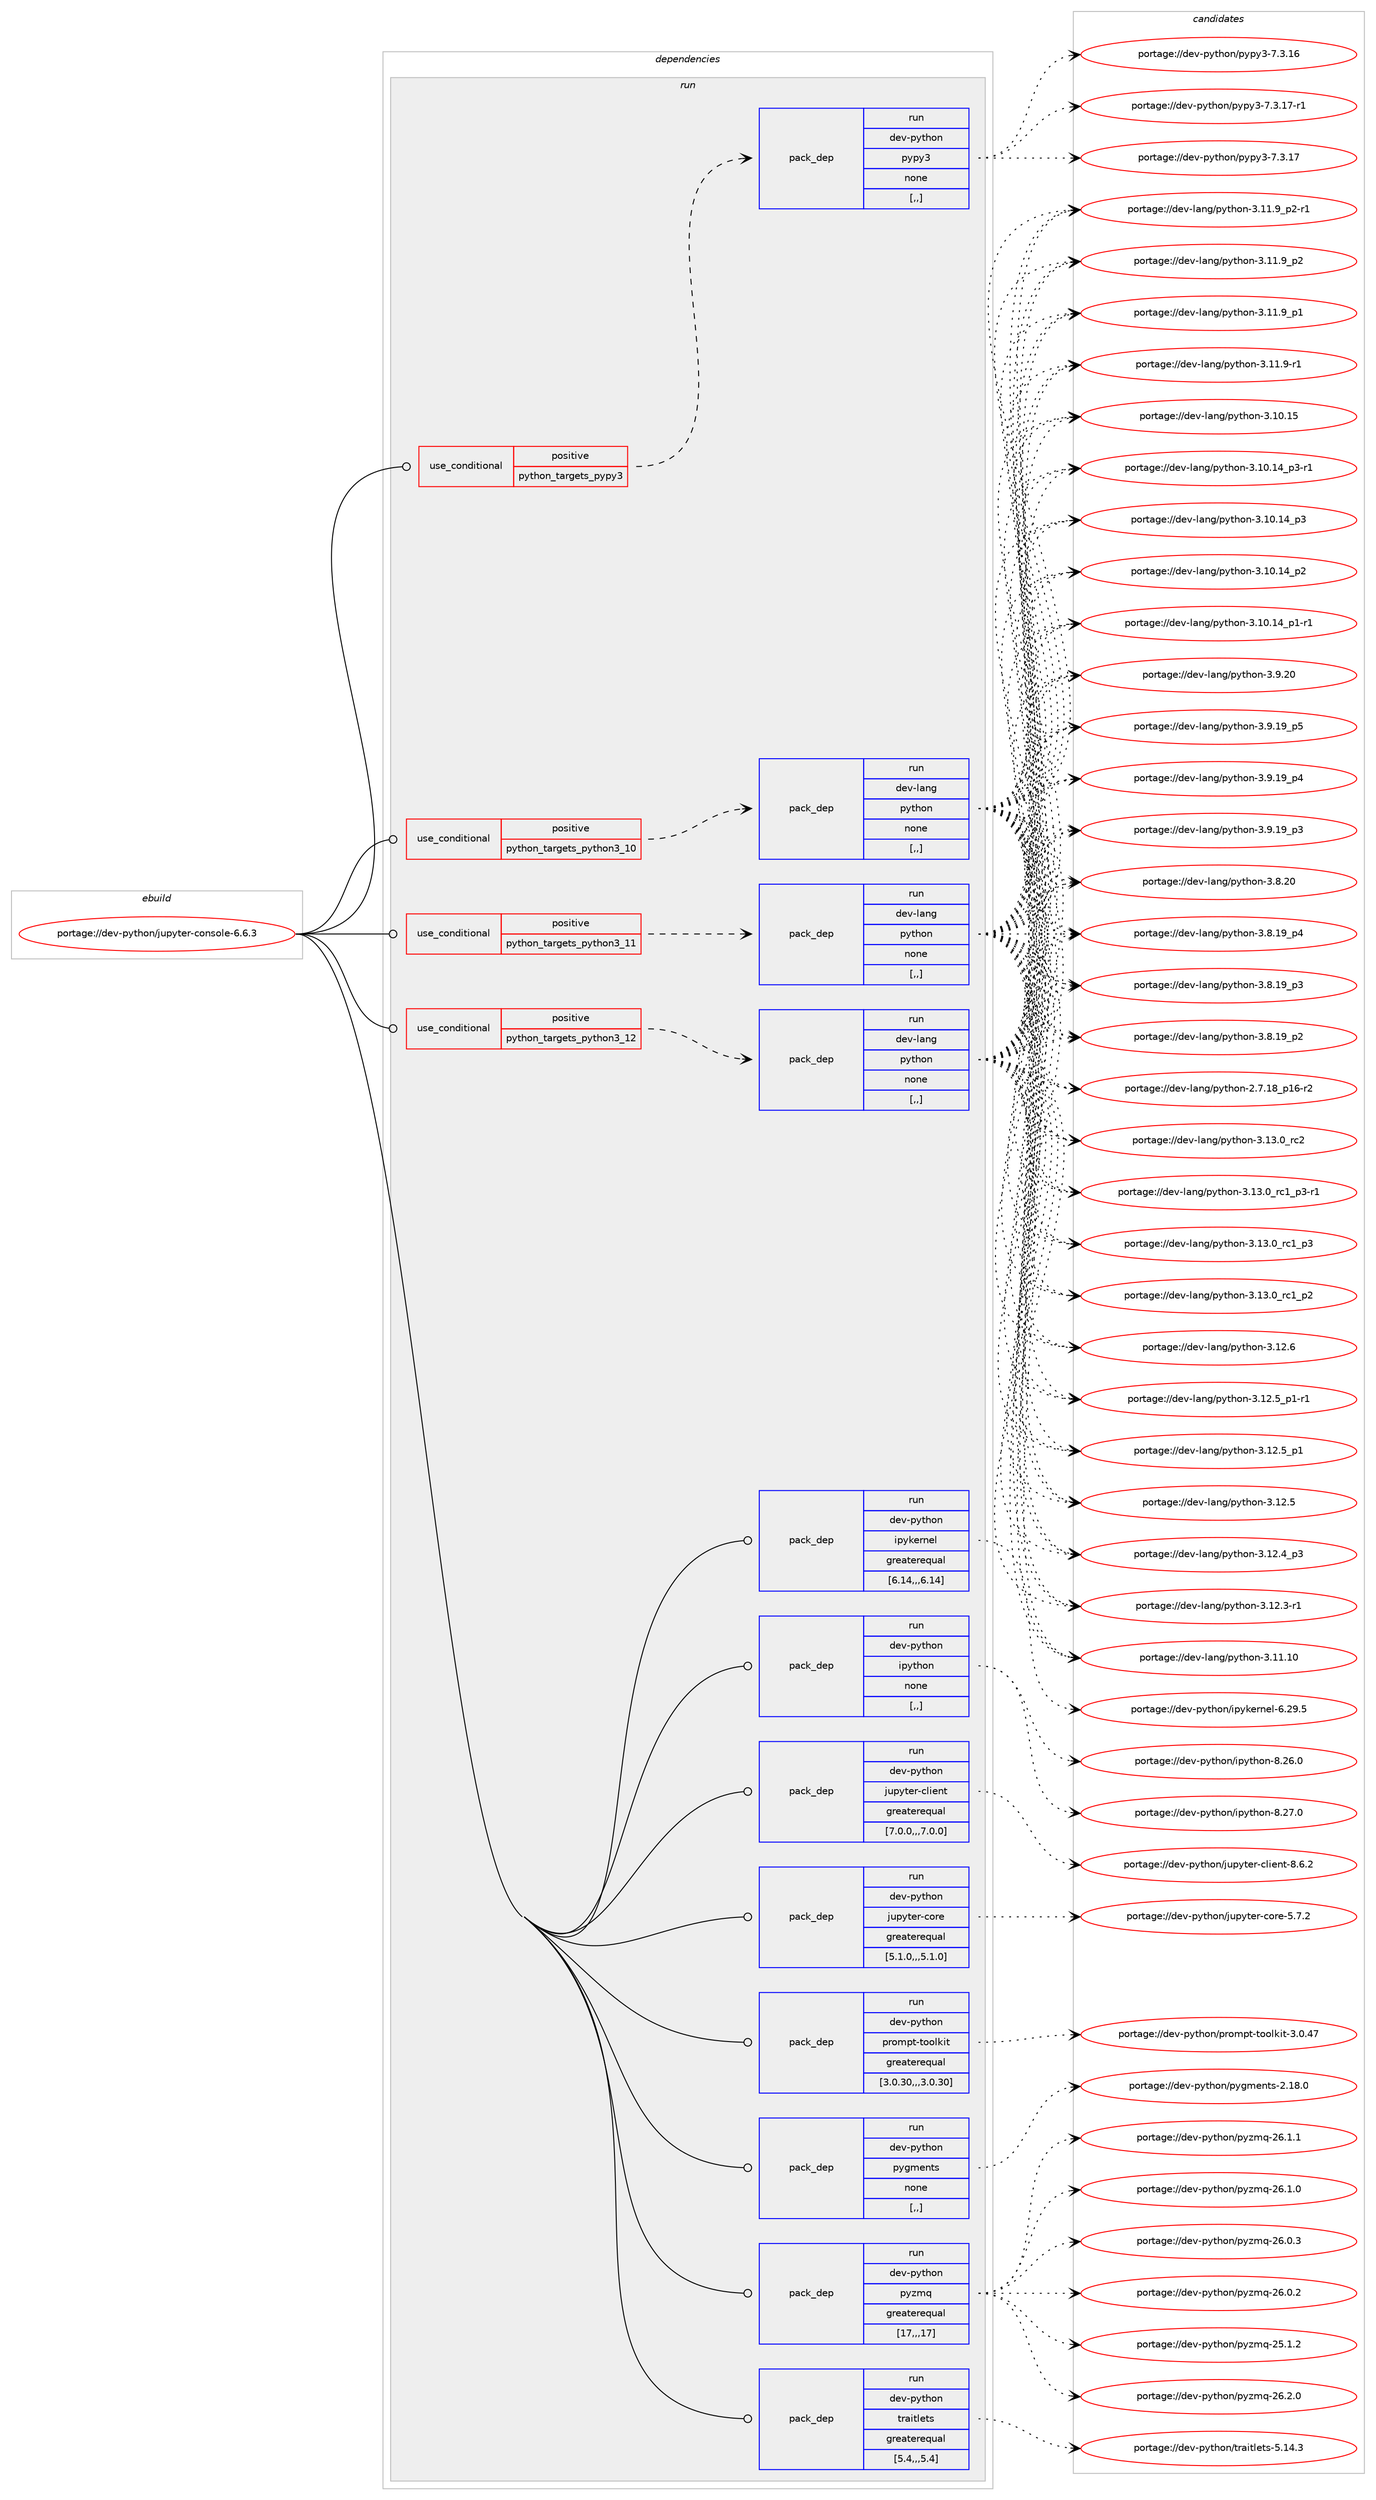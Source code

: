 digraph prolog {

# *************
# Graph options
# *************

newrank=true;
concentrate=true;
compound=true;
graph [rankdir=LR,fontname=Helvetica,fontsize=10,ranksep=1.5];#, ranksep=2.5, nodesep=0.2];
edge  [arrowhead=vee];
node  [fontname=Helvetica,fontsize=10];

# **********
# The ebuild
# **********

subgraph cluster_leftcol {
color=gray;
label=<<i>ebuild</i>>;
id [label="portage://dev-python/jupyter-console-6.6.3", color=red, width=4, href="../dev-python/jupyter-console-6.6.3.svg"];
}

# ****************
# The dependencies
# ****************

subgraph cluster_midcol {
color=gray;
label=<<i>dependencies</i>>;
subgraph cluster_compile {
fillcolor="#eeeeee";
style=filled;
label=<<i>compile</i>>;
}
subgraph cluster_compileandrun {
fillcolor="#eeeeee";
style=filled;
label=<<i>compile and run</i>>;
}
subgraph cluster_run {
fillcolor="#eeeeee";
style=filled;
label=<<i>run</i>>;
subgraph cond164321 {
dependency643623 [label=<<TABLE BORDER="0" CELLBORDER="1" CELLSPACING="0" CELLPADDING="4"><TR><TD ROWSPAN="3" CELLPADDING="10">use_conditional</TD></TR><TR><TD>positive</TD></TR><TR><TD>python_targets_pypy3</TD></TR></TABLE>>, shape=none, color=red];
subgraph pack474483 {
dependency643624 [label=<<TABLE BORDER="0" CELLBORDER="1" CELLSPACING="0" CELLPADDING="4" WIDTH="220"><TR><TD ROWSPAN="6" CELLPADDING="30">pack_dep</TD></TR><TR><TD WIDTH="110">run</TD></TR><TR><TD>dev-python</TD></TR><TR><TD>pypy3</TD></TR><TR><TD>none</TD></TR><TR><TD>[,,]</TD></TR></TABLE>>, shape=none, color=blue];
}
dependency643623:e -> dependency643624:w [weight=20,style="dashed",arrowhead="vee"];
}
id:e -> dependency643623:w [weight=20,style="solid",arrowhead="odot"];
subgraph cond164322 {
dependency643625 [label=<<TABLE BORDER="0" CELLBORDER="1" CELLSPACING="0" CELLPADDING="4"><TR><TD ROWSPAN="3" CELLPADDING="10">use_conditional</TD></TR><TR><TD>positive</TD></TR><TR><TD>python_targets_python3_10</TD></TR></TABLE>>, shape=none, color=red];
subgraph pack474484 {
dependency643626 [label=<<TABLE BORDER="0" CELLBORDER="1" CELLSPACING="0" CELLPADDING="4" WIDTH="220"><TR><TD ROWSPAN="6" CELLPADDING="30">pack_dep</TD></TR><TR><TD WIDTH="110">run</TD></TR><TR><TD>dev-lang</TD></TR><TR><TD>python</TD></TR><TR><TD>none</TD></TR><TR><TD>[,,]</TD></TR></TABLE>>, shape=none, color=blue];
}
dependency643625:e -> dependency643626:w [weight=20,style="dashed",arrowhead="vee"];
}
id:e -> dependency643625:w [weight=20,style="solid",arrowhead="odot"];
subgraph cond164323 {
dependency643627 [label=<<TABLE BORDER="0" CELLBORDER="1" CELLSPACING="0" CELLPADDING="4"><TR><TD ROWSPAN="3" CELLPADDING="10">use_conditional</TD></TR><TR><TD>positive</TD></TR><TR><TD>python_targets_python3_11</TD></TR></TABLE>>, shape=none, color=red];
subgraph pack474485 {
dependency643628 [label=<<TABLE BORDER="0" CELLBORDER="1" CELLSPACING="0" CELLPADDING="4" WIDTH="220"><TR><TD ROWSPAN="6" CELLPADDING="30">pack_dep</TD></TR><TR><TD WIDTH="110">run</TD></TR><TR><TD>dev-lang</TD></TR><TR><TD>python</TD></TR><TR><TD>none</TD></TR><TR><TD>[,,]</TD></TR></TABLE>>, shape=none, color=blue];
}
dependency643627:e -> dependency643628:w [weight=20,style="dashed",arrowhead="vee"];
}
id:e -> dependency643627:w [weight=20,style="solid",arrowhead="odot"];
subgraph cond164324 {
dependency643629 [label=<<TABLE BORDER="0" CELLBORDER="1" CELLSPACING="0" CELLPADDING="4"><TR><TD ROWSPAN="3" CELLPADDING="10">use_conditional</TD></TR><TR><TD>positive</TD></TR><TR><TD>python_targets_python3_12</TD></TR></TABLE>>, shape=none, color=red];
subgraph pack474486 {
dependency643630 [label=<<TABLE BORDER="0" CELLBORDER="1" CELLSPACING="0" CELLPADDING="4" WIDTH="220"><TR><TD ROWSPAN="6" CELLPADDING="30">pack_dep</TD></TR><TR><TD WIDTH="110">run</TD></TR><TR><TD>dev-lang</TD></TR><TR><TD>python</TD></TR><TR><TD>none</TD></TR><TR><TD>[,,]</TD></TR></TABLE>>, shape=none, color=blue];
}
dependency643629:e -> dependency643630:w [weight=20,style="dashed",arrowhead="vee"];
}
id:e -> dependency643629:w [weight=20,style="solid",arrowhead="odot"];
subgraph pack474487 {
dependency643631 [label=<<TABLE BORDER="0" CELLBORDER="1" CELLSPACING="0" CELLPADDING="4" WIDTH="220"><TR><TD ROWSPAN="6" CELLPADDING="30">pack_dep</TD></TR><TR><TD WIDTH="110">run</TD></TR><TR><TD>dev-python</TD></TR><TR><TD>ipykernel</TD></TR><TR><TD>greaterequal</TD></TR><TR><TD>[6.14,,,6.14]</TD></TR></TABLE>>, shape=none, color=blue];
}
id:e -> dependency643631:w [weight=20,style="solid",arrowhead="odot"];
subgraph pack474488 {
dependency643632 [label=<<TABLE BORDER="0" CELLBORDER="1" CELLSPACING="0" CELLPADDING="4" WIDTH="220"><TR><TD ROWSPAN="6" CELLPADDING="30">pack_dep</TD></TR><TR><TD WIDTH="110">run</TD></TR><TR><TD>dev-python</TD></TR><TR><TD>ipython</TD></TR><TR><TD>none</TD></TR><TR><TD>[,,]</TD></TR></TABLE>>, shape=none, color=blue];
}
id:e -> dependency643632:w [weight=20,style="solid",arrowhead="odot"];
subgraph pack474489 {
dependency643633 [label=<<TABLE BORDER="0" CELLBORDER="1" CELLSPACING="0" CELLPADDING="4" WIDTH="220"><TR><TD ROWSPAN="6" CELLPADDING="30">pack_dep</TD></TR><TR><TD WIDTH="110">run</TD></TR><TR><TD>dev-python</TD></TR><TR><TD>jupyter-client</TD></TR><TR><TD>greaterequal</TD></TR><TR><TD>[7.0.0,,,7.0.0]</TD></TR></TABLE>>, shape=none, color=blue];
}
id:e -> dependency643633:w [weight=20,style="solid",arrowhead="odot"];
subgraph pack474490 {
dependency643634 [label=<<TABLE BORDER="0" CELLBORDER="1" CELLSPACING="0" CELLPADDING="4" WIDTH="220"><TR><TD ROWSPAN="6" CELLPADDING="30">pack_dep</TD></TR><TR><TD WIDTH="110">run</TD></TR><TR><TD>dev-python</TD></TR><TR><TD>jupyter-core</TD></TR><TR><TD>greaterequal</TD></TR><TR><TD>[5.1.0,,,5.1.0]</TD></TR></TABLE>>, shape=none, color=blue];
}
id:e -> dependency643634:w [weight=20,style="solid",arrowhead="odot"];
subgraph pack474491 {
dependency643635 [label=<<TABLE BORDER="0" CELLBORDER="1" CELLSPACING="0" CELLPADDING="4" WIDTH="220"><TR><TD ROWSPAN="6" CELLPADDING="30">pack_dep</TD></TR><TR><TD WIDTH="110">run</TD></TR><TR><TD>dev-python</TD></TR><TR><TD>prompt-toolkit</TD></TR><TR><TD>greaterequal</TD></TR><TR><TD>[3.0.30,,,3.0.30]</TD></TR></TABLE>>, shape=none, color=blue];
}
id:e -> dependency643635:w [weight=20,style="solid",arrowhead="odot"];
subgraph pack474492 {
dependency643636 [label=<<TABLE BORDER="0" CELLBORDER="1" CELLSPACING="0" CELLPADDING="4" WIDTH="220"><TR><TD ROWSPAN="6" CELLPADDING="30">pack_dep</TD></TR><TR><TD WIDTH="110">run</TD></TR><TR><TD>dev-python</TD></TR><TR><TD>pygments</TD></TR><TR><TD>none</TD></TR><TR><TD>[,,]</TD></TR></TABLE>>, shape=none, color=blue];
}
id:e -> dependency643636:w [weight=20,style="solid",arrowhead="odot"];
subgraph pack474493 {
dependency643637 [label=<<TABLE BORDER="0" CELLBORDER="1" CELLSPACING="0" CELLPADDING="4" WIDTH="220"><TR><TD ROWSPAN="6" CELLPADDING="30">pack_dep</TD></TR><TR><TD WIDTH="110">run</TD></TR><TR><TD>dev-python</TD></TR><TR><TD>pyzmq</TD></TR><TR><TD>greaterequal</TD></TR><TR><TD>[17,,,17]</TD></TR></TABLE>>, shape=none, color=blue];
}
id:e -> dependency643637:w [weight=20,style="solid",arrowhead="odot"];
subgraph pack474494 {
dependency643638 [label=<<TABLE BORDER="0" CELLBORDER="1" CELLSPACING="0" CELLPADDING="4" WIDTH="220"><TR><TD ROWSPAN="6" CELLPADDING="30">pack_dep</TD></TR><TR><TD WIDTH="110">run</TD></TR><TR><TD>dev-python</TD></TR><TR><TD>traitlets</TD></TR><TR><TD>greaterequal</TD></TR><TR><TD>[5.4,,,5.4]</TD></TR></TABLE>>, shape=none, color=blue];
}
id:e -> dependency643638:w [weight=20,style="solid",arrowhead="odot"];
}
}

# **************
# The candidates
# **************

subgraph cluster_choices {
rank=same;
color=gray;
label=<<i>candidates</i>>;

subgraph choice474483 {
color=black;
nodesep=1;
choice100101118451121211161041111104711212111212151455546514649554511449 [label="portage://dev-python/pypy3-7.3.17-r1", color=red, width=4,href="../dev-python/pypy3-7.3.17-r1.svg"];
choice10010111845112121116104111110471121211121215145554651464955 [label="portage://dev-python/pypy3-7.3.17", color=red, width=4,href="../dev-python/pypy3-7.3.17.svg"];
choice10010111845112121116104111110471121211121215145554651464954 [label="portage://dev-python/pypy3-7.3.16", color=red, width=4,href="../dev-python/pypy3-7.3.16.svg"];
dependency643624:e -> choice100101118451121211161041111104711212111212151455546514649554511449:w [style=dotted,weight="100"];
dependency643624:e -> choice10010111845112121116104111110471121211121215145554651464955:w [style=dotted,weight="100"];
dependency643624:e -> choice10010111845112121116104111110471121211121215145554651464954:w [style=dotted,weight="100"];
}
subgraph choice474484 {
color=black;
nodesep=1;
choice10010111845108971101034711212111610411111045514649514648951149950 [label="portage://dev-lang/python-3.13.0_rc2", color=red, width=4,href="../dev-lang/python-3.13.0_rc2.svg"];
choice1001011184510897110103471121211161041111104551464951464895114994995112514511449 [label="portage://dev-lang/python-3.13.0_rc1_p3-r1", color=red, width=4,href="../dev-lang/python-3.13.0_rc1_p3-r1.svg"];
choice100101118451089711010347112121116104111110455146495146489511499499511251 [label="portage://dev-lang/python-3.13.0_rc1_p3", color=red, width=4,href="../dev-lang/python-3.13.0_rc1_p3.svg"];
choice100101118451089711010347112121116104111110455146495146489511499499511250 [label="portage://dev-lang/python-3.13.0_rc1_p2", color=red, width=4,href="../dev-lang/python-3.13.0_rc1_p2.svg"];
choice10010111845108971101034711212111610411111045514649504654 [label="portage://dev-lang/python-3.12.6", color=red, width=4,href="../dev-lang/python-3.12.6.svg"];
choice1001011184510897110103471121211161041111104551464950465395112494511449 [label="portage://dev-lang/python-3.12.5_p1-r1", color=red, width=4,href="../dev-lang/python-3.12.5_p1-r1.svg"];
choice100101118451089711010347112121116104111110455146495046539511249 [label="portage://dev-lang/python-3.12.5_p1", color=red, width=4,href="../dev-lang/python-3.12.5_p1.svg"];
choice10010111845108971101034711212111610411111045514649504653 [label="portage://dev-lang/python-3.12.5", color=red, width=4,href="../dev-lang/python-3.12.5.svg"];
choice100101118451089711010347112121116104111110455146495046529511251 [label="portage://dev-lang/python-3.12.4_p3", color=red, width=4,href="../dev-lang/python-3.12.4_p3.svg"];
choice100101118451089711010347112121116104111110455146495046514511449 [label="portage://dev-lang/python-3.12.3-r1", color=red, width=4,href="../dev-lang/python-3.12.3-r1.svg"];
choice1001011184510897110103471121211161041111104551464949464948 [label="portage://dev-lang/python-3.11.10", color=red, width=4,href="../dev-lang/python-3.11.10.svg"];
choice1001011184510897110103471121211161041111104551464949465795112504511449 [label="portage://dev-lang/python-3.11.9_p2-r1", color=red, width=4,href="../dev-lang/python-3.11.9_p2-r1.svg"];
choice100101118451089711010347112121116104111110455146494946579511250 [label="portage://dev-lang/python-3.11.9_p2", color=red, width=4,href="../dev-lang/python-3.11.9_p2.svg"];
choice100101118451089711010347112121116104111110455146494946579511249 [label="portage://dev-lang/python-3.11.9_p1", color=red, width=4,href="../dev-lang/python-3.11.9_p1.svg"];
choice100101118451089711010347112121116104111110455146494946574511449 [label="portage://dev-lang/python-3.11.9-r1", color=red, width=4,href="../dev-lang/python-3.11.9-r1.svg"];
choice1001011184510897110103471121211161041111104551464948464953 [label="portage://dev-lang/python-3.10.15", color=red, width=4,href="../dev-lang/python-3.10.15.svg"];
choice100101118451089711010347112121116104111110455146494846495295112514511449 [label="portage://dev-lang/python-3.10.14_p3-r1", color=red, width=4,href="../dev-lang/python-3.10.14_p3-r1.svg"];
choice10010111845108971101034711212111610411111045514649484649529511251 [label="portage://dev-lang/python-3.10.14_p3", color=red, width=4,href="../dev-lang/python-3.10.14_p3.svg"];
choice10010111845108971101034711212111610411111045514649484649529511250 [label="portage://dev-lang/python-3.10.14_p2", color=red, width=4,href="../dev-lang/python-3.10.14_p2.svg"];
choice100101118451089711010347112121116104111110455146494846495295112494511449 [label="portage://dev-lang/python-3.10.14_p1-r1", color=red, width=4,href="../dev-lang/python-3.10.14_p1-r1.svg"];
choice10010111845108971101034711212111610411111045514657465048 [label="portage://dev-lang/python-3.9.20", color=red, width=4,href="../dev-lang/python-3.9.20.svg"];
choice100101118451089711010347112121116104111110455146574649579511253 [label="portage://dev-lang/python-3.9.19_p5", color=red, width=4,href="../dev-lang/python-3.9.19_p5.svg"];
choice100101118451089711010347112121116104111110455146574649579511252 [label="portage://dev-lang/python-3.9.19_p4", color=red, width=4,href="../dev-lang/python-3.9.19_p4.svg"];
choice100101118451089711010347112121116104111110455146574649579511251 [label="portage://dev-lang/python-3.9.19_p3", color=red, width=4,href="../dev-lang/python-3.9.19_p3.svg"];
choice10010111845108971101034711212111610411111045514656465048 [label="portage://dev-lang/python-3.8.20", color=red, width=4,href="../dev-lang/python-3.8.20.svg"];
choice100101118451089711010347112121116104111110455146564649579511252 [label="portage://dev-lang/python-3.8.19_p4", color=red, width=4,href="../dev-lang/python-3.8.19_p4.svg"];
choice100101118451089711010347112121116104111110455146564649579511251 [label="portage://dev-lang/python-3.8.19_p3", color=red, width=4,href="../dev-lang/python-3.8.19_p3.svg"];
choice100101118451089711010347112121116104111110455146564649579511250 [label="portage://dev-lang/python-3.8.19_p2", color=red, width=4,href="../dev-lang/python-3.8.19_p2.svg"];
choice100101118451089711010347112121116104111110455046554649569511249544511450 [label="portage://dev-lang/python-2.7.18_p16-r2", color=red, width=4,href="../dev-lang/python-2.7.18_p16-r2.svg"];
dependency643626:e -> choice10010111845108971101034711212111610411111045514649514648951149950:w [style=dotted,weight="100"];
dependency643626:e -> choice1001011184510897110103471121211161041111104551464951464895114994995112514511449:w [style=dotted,weight="100"];
dependency643626:e -> choice100101118451089711010347112121116104111110455146495146489511499499511251:w [style=dotted,weight="100"];
dependency643626:e -> choice100101118451089711010347112121116104111110455146495146489511499499511250:w [style=dotted,weight="100"];
dependency643626:e -> choice10010111845108971101034711212111610411111045514649504654:w [style=dotted,weight="100"];
dependency643626:e -> choice1001011184510897110103471121211161041111104551464950465395112494511449:w [style=dotted,weight="100"];
dependency643626:e -> choice100101118451089711010347112121116104111110455146495046539511249:w [style=dotted,weight="100"];
dependency643626:e -> choice10010111845108971101034711212111610411111045514649504653:w [style=dotted,weight="100"];
dependency643626:e -> choice100101118451089711010347112121116104111110455146495046529511251:w [style=dotted,weight="100"];
dependency643626:e -> choice100101118451089711010347112121116104111110455146495046514511449:w [style=dotted,weight="100"];
dependency643626:e -> choice1001011184510897110103471121211161041111104551464949464948:w [style=dotted,weight="100"];
dependency643626:e -> choice1001011184510897110103471121211161041111104551464949465795112504511449:w [style=dotted,weight="100"];
dependency643626:e -> choice100101118451089711010347112121116104111110455146494946579511250:w [style=dotted,weight="100"];
dependency643626:e -> choice100101118451089711010347112121116104111110455146494946579511249:w [style=dotted,weight="100"];
dependency643626:e -> choice100101118451089711010347112121116104111110455146494946574511449:w [style=dotted,weight="100"];
dependency643626:e -> choice1001011184510897110103471121211161041111104551464948464953:w [style=dotted,weight="100"];
dependency643626:e -> choice100101118451089711010347112121116104111110455146494846495295112514511449:w [style=dotted,weight="100"];
dependency643626:e -> choice10010111845108971101034711212111610411111045514649484649529511251:w [style=dotted,weight="100"];
dependency643626:e -> choice10010111845108971101034711212111610411111045514649484649529511250:w [style=dotted,weight="100"];
dependency643626:e -> choice100101118451089711010347112121116104111110455146494846495295112494511449:w [style=dotted,weight="100"];
dependency643626:e -> choice10010111845108971101034711212111610411111045514657465048:w [style=dotted,weight="100"];
dependency643626:e -> choice100101118451089711010347112121116104111110455146574649579511253:w [style=dotted,weight="100"];
dependency643626:e -> choice100101118451089711010347112121116104111110455146574649579511252:w [style=dotted,weight="100"];
dependency643626:e -> choice100101118451089711010347112121116104111110455146574649579511251:w [style=dotted,weight="100"];
dependency643626:e -> choice10010111845108971101034711212111610411111045514656465048:w [style=dotted,weight="100"];
dependency643626:e -> choice100101118451089711010347112121116104111110455146564649579511252:w [style=dotted,weight="100"];
dependency643626:e -> choice100101118451089711010347112121116104111110455146564649579511251:w [style=dotted,weight="100"];
dependency643626:e -> choice100101118451089711010347112121116104111110455146564649579511250:w [style=dotted,weight="100"];
dependency643626:e -> choice100101118451089711010347112121116104111110455046554649569511249544511450:w [style=dotted,weight="100"];
}
subgraph choice474485 {
color=black;
nodesep=1;
choice10010111845108971101034711212111610411111045514649514648951149950 [label="portage://dev-lang/python-3.13.0_rc2", color=red, width=4,href="../dev-lang/python-3.13.0_rc2.svg"];
choice1001011184510897110103471121211161041111104551464951464895114994995112514511449 [label="portage://dev-lang/python-3.13.0_rc1_p3-r1", color=red, width=4,href="../dev-lang/python-3.13.0_rc1_p3-r1.svg"];
choice100101118451089711010347112121116104111110455146495146489511499499511251 [label="portage://dev-lang/python-3.13.0_rc1_p3", color=red, width=4,href="../dev-lang/python-3.13.0_rc1_p3.svg"];
choice100101118451089711010347112121116104111110455146495146489511499499511250 [label="portage://dev-lang/python-3.13.0_rc1_p2", color=red, width=4,href="../dev-lang/python-3.13.0_rc1_p2.svg"];
choice10010111845108971101034711212111610411111045514649504654 [label="portage://dev-lang/python-3.12.6", color=red, width=4,href="../dev-lang/python-3.12.6.svg"];
choice1001011184510897110103471121211161041111104551464950465395112494511449 [label="portage://dev-lang/python-3.12.5_p1-r1", color=red, width=4,href="../dev-lang/python-3.12.5_p1-r1.svg"];
choice100101118451089711010347112121116104111110455146495046539511249 [label="portage://dev-lang/python-3.12.5_p1", color=red, width=4,href="../dev-lang/python-3.12.5_p1.svg"];
choice10010111845108971101034711212111610411111045514649504653 [label="portage://dev-lang/python-3.12.5", color=red, width=4,href="../dev-lang/python-3.12.5.svg"];
choice100101118451089711010347112121116104111110455146495046529511251 [label="portage://dev-lang/python-3.12.4_p3", color=red, width=4,href="../dev-lang/python-3.12.4_p3.svg"];
choice100101118451089711010347112121116104111110455146495046514511449 [label="portage://dev-lang/python-3.12.3-r1", color=red, width=4,href="../dev-lang/python-3.12.3-r1.svg"];
choice1001011184510897110103471121211161041111104551464949464948 [label="portage://dev-lang/python-3.11.10", color=red, width=4,href="../dev-lang/python-3.11.10.svg"];
choice1001011184510897110103471121211161041111104551464949465795112504511449 [label="portage://dev-lang/python-3.11.9_p2-r1", color=red, width=4,href="../dev-lang/python-3.11.9_p2-r1.svg"];
choice100101118451089711010347112121116104111110455146494946579511250 [label="portage://dev-lang/python-3.11.9_p2", color=red, width=4,href="../dev-lang/python-3.11.9_p2.svg"];
choice100101118451089711010347112121116104111110455146494946579511249 [label="portage://dev-lang/python-3.11.9_p1", color=red, width=4,href="../dev-lang/python-3.11.9_p1.svg"];
choice100101118451089711010347112121116104111110455146494946574511449 [label="portage://dev-lang/python-3.11.9-r1", color=red, width=4,href="../dev-lang/python-3.11.9-r1.svg"];
choice1001011184510897110103471121211161041111104551464948464953 [label="portage://dev-lang/python-3.10.15", color=red, width=4,href="../dev-lang/python-3.10.15.svg"];
choice100101118451089711010347112121116104111110455146494846495295112514511449 [label="portage://dev-lang/python-3.10.14_p3-r1", color=red, width=4,href="../dev-lang/python-3.10.14_p3-r1.svg"];
choice10010111845108971101034711212111610411111045514649484649529511251 [label="portage://dev-lang/python-3.10.14_p3", color=red, width=4,href="../dev-lang/python-3.10.14_p3.svg"];
choice10010111845108971101034711212111610411111045514649484649529511250 [label="portage://dev-lang/python-3.10.14_p2", color=red, width=4,href="../dev-lang/python-3.10.14_p2.svg"];
choice100101118451089711010347112121116104111110455146494846495295112494511449 [label="portage://dev-lang/python-3.10.14_p1-r1", color=red, width=4,href="../dev-lang/python-3.10.14_p1-r1.svg"];
choice10010111845108971101034711212111610411111045514657465048 [label="portage://dev-lang/python-3.9.20", color=red, width=4,href="../dev-lang/python-3.9.20.svg"];
choice100101118451089711010347112121116104111110455146574649579511253 [label="portage://dev-lang/python-3.9.19_p5", color=red, width=4,href="../dev-lang/python-3.9.19_p5.svg"];
choice100101118451089711010347112121116104111110455146574649579511252 [label="portage://dev-lang/python-3.9.19_p4", color=red, width=4,href="../dev-lang/python-3.9.19_p4.svg"];
choice100101118451089711010347112121116104111110455146574649579511251 [label="portage://dev-lang/python-3.9.19_p3", color=red, width=4,href="../dev-lang/python-3.9.19_p3.svg"];
choice10010111845108971101034711212111610411111045514656465048 [label="portage://dev-lang/python-3.8.20", color=red, width=4,href="../dev-lang/python-3.8.20.svg"];
choice100101118451089711010347112121116104111110455146564649579511252 [label="portage://dev-lang/python-3.8.19_p4", color=red, width=4,href="../dev-lang/python-3.8.19_p4.svg"];
choice100101118451089711010347112121116104111110455146564649579511251 [label="portage://dev-lang/python-3.8.19_p3", color=red, width=4,href="../dev-lang/python-3.8.19_p3.svg"];
choice100101118451089711010347112121116104111110455146564649579511250 [label="portage://dev-lang/python-3.8.19_p2", color=red, width=4,href="../dev-lang/python-3.8.19_p2.svg"];
choice100101118451089711010347112121116104111110455046554649569511249544511450 [label="portage://dev-lang/python-2.7.18_p16-r2", color=red, width=4,href="../dev-lang/python-2.7.18_p16-r2.svg"];
dependency643628:e -> choice10010111845108971101034711212111610411111045514649514648951149950:w [style=dotted,weight="100"];
dependency643628:e -> choice1001011184510897110103471121211161041111104551464951464895114994995112514511449:w [style=dotted,weight="100"];
dependency643628:e -> choice100101118451089711010347112121116104111110455146495146489511499499511251:w [style=dotted,weight="100"];
dependency643628:e -> choice100101118451089711010347112121116104111110455146495146489511499499511250:w [style=dotted,weight="100"];
dependency643628:e -> choice10010111845108971101034711212111610411111045514649504654:w [style=dotted,weight="100"];
dependency643628:e -> choice1001011184510897110103471121211161041111104551464950465395112494511449:w [style=dotted,weight="100"];
dependency643628:e -> choice100101118451089711010347112121116104111110455146495046539511249:w [style=dotted,weight="100"];
dependency643628:e -> choice10010111845108971101034711212111610411111045514649504653:w [style=dotted,weight="100"];
dependency643628:e -> choice100101118451089711010347112121116104111110455146495046529511251:w [style=dotted,weight="100"];
dependency643628:e -> choice100101118451089711010347112121116104111110455146495046514511449:w [style=dotted,weight="100"];
dependency643628:e -> choice1001011184510897110103471121211161041111104551464949464948:w [style=dotted,weight="100"];
dependency643628:e -> choice1001011184510897110103471121211161041111104551464949465795112504511449:w [style=dotted,weight="100"];
dependency643628:e -> choice100101118451089711010347112121116104111110455146494946579511250:w [style=dotted,weight="100"];
dependency643628:e -> choice100101118451089711010347112121116104111110455146494946579511249:w [style=dotted,weight="100"];
dependency643628:e -> choice100101118451089711010347112121116104111110455146494946574511449:w [style=dotted,weight="100"];
dependency643628:e -> choice1001011184510897110103471121211161041111104551464948464953:w [style=dotted,weight="100"];
dependency643628:e -> choice100101118451089711010347112121116104111110455146494846495295112514511449:w [style=dotted,weight="100"];
dependency643628:e -> choice10010111845108971101034711212111610411111045514649484649529511251:w [style=dotted,weight="100"];
dependency643628:e -> choice10010111845108971101034711212111610411111045514649484649529511250:w [style=dotted,weight="100"];
dependency643628:e -> choice100101118451089711010347112121116104111110455146494846495295112494511449:w [style=dotted,weight="100"];
dependency643628:e -> choice10010111845108971101034711212111610411111045514657465048:w [style=dotted,weight="100"];
dependency643628:e -> choice100101118451089711010347112121116104111110455146574649579511253:w [style=dotted,weight="100"];
dependency643628:e -> choice100101118451089711010347112121116104111110455146574649579511252:w [style=dotted,weight="100"];
dependency643628:e -> choice100101118451089711010347112121116104111110455146574649579511251:w [style=dotted,weight="100"];
dependency643628:e -> choice10010111845108971101034711212111610411111045514656465048:w [style=dotted,weight="100"];
dependency643628:e -> choice100101118451089711010347112121116104111110455146564649579511252:w [style=dotted,weight="100"];
dependency643628:e -> choice100101118451089711010347112121116104111110455146564649579511251:w [style=dotted,weight="100"];
dependency643628:e -> choice100101118451089711010347112121116104111110455146564649579511250:w [style=dotted,weight="100"];
dependency643628:e -> choice100101118451089711010347112121116104111110455046554649569511249544511450:w [style=dotted,weight="100"];
}
subgraph choice474486 {
color=black;
nodesep=1;
choice10010111845108971101034711212111610411111045514649514648951149950 [label="portage://dev-lang/python-3.13.0_rc2", color=red, width=4,href="../dev-lang/python-3.13.0_rc2.svg"];
choice1001011184510897110103471121211161041111104551464951464895114994995112514511449 [label="portage://dev-lang/python-3.13.0_rc1_p3-r1", color=red, width=4,href="../dev-lang/python-3.13.0_rc1_p3-r1.svg"];
choice100101118451089711010347112121116104111110455146495146489511499499511251 [label="portage://dev-lang/python-3.13.0_rc1_p3", color=red, width=4,href="../dev-lang/python-3.13.0_rc1_p3.svg"];
choice100101118451089711010347112121116104111110455146495146489511499499511250 [label="portage://dev-lang/python-3.13.0_rc1_p2", color=red, width=4,href="../dev-lang/python-3.13.0_rc1_p2.svg"];
choice10010111845108971101034711212111610411111045514649504654 [label="portage://dev-lang/python-3.12.6", color=red, width=4,href="../dev-lang/python-3.12.6.svg"];
choice1001011184510897110103471121211161041111104551464950465395112494511449 [label="portage://dev-lang/python-3.12.5_p1-r1", color=red, width=4,href="../dev-lang/python-3.12.5_p1-r1.svg"];
choice100101118451089711010347112121116104111110455146495046539511249 [label="portage://dev-lang/python-3.12.5_p1", color=red, width=4,href="../dev-lang/python-3.12.5_p1.svg"];
choice10010111845108971101034711212111610411111045514649504653 [label="portage://dev-lang/python-3.12.5", color=red, width=4,href="../dev-lang/python-3.12.5.svg"];
choice100101118451089711010347112121116104111110455146495046529511251 [label="portage://dev-lang/python-3.12.4_p3", color=red, width=4,href="../dev-lang/python-3.12.4_p3.svg"];
choice100101118451089711010347112121116104111110455146495046514511449 [label="portage://dev-lang/python-3.12.3-r1", color=red, width=4,href="../dev-lang/python-3.12.3-r1.svg"];
choice1001011184510897110103471121211161041111104551464949464948 [label="portage://dev-lang/python-3.11.10", color=red, width=4,href="../dev-lang/python-3.11.10.svg"];
choice1001011184510897110103471121211161041111104551464949465795112504511449 [label="portage://dev-lang/python-3.11.9_p2-r1", color=red, width=4,href="../dev-lang/python-3.11.9_p2-r1.svg"];
choice100101118451089711010347112121116104111110455146494946579511250 [label="portage://dev-lang/python-3.11.9_p2", color=red, width=4,href="../dev-lang/python-3.11.9_p2.svg"];
choice100101118451089711010347112121116104111110455146494946579511249 [label="portage://dev-lang/python-3.11.9_p1", color=red, width=4,href="../dev-lang/python-3.11.9_p1.svg"];
choice100101118451089711010347112121116104111110455146494946574511449 [label="portage://dev-lang/python-3.11.9-r1", color=red, width=4,href="../dev-lang/python-3.11.9-r1.svg"];
choice1001011184510897110103471121211161041111104551464948464953 [label="portage://dev-lang/python-3.10.15", color=red, width=4,href="../dev-lang/python-3.10.15.svg"];
choice100101118451089711010347112121116104111110455146494846495295112514511449 [label="portage://dev-lang/python-3.10.14_p3-r1", color=red, width=4,href="../dev-lang/python-3.10.14_p3-r1.svg"];
choice10010111845108971101034711212111610411111045514649484649529511251 [label="portage://dev-lang/python-3.10.14_p3", color=red, width=4,href="../dev-lang/python-3.10.14_p3.svg"];
choice10010111845108971101034711212111610411111045514649484649529511250 [label="portage://dev-lang/python-3.10.14_p2", color=red, width=4,href="../dev-lang/python-3.10.14_p2.svg"];
choice100101118451089711010347112121116104111110455146494846495295112494511449 [label="portage://dev-lang/python-3.10.14_p1-r1", color=red, width=4,href="../dev-lang/python-3.10.14_p1-r1.svg"];
choice10010111845108971101034711212111610411111045514657465048 [label="portage://dev-lang/python-3.9.20", color=red, width=4,href="../dev-lang/python-3.9.20.svg"];
choice100101118451089711010347112121116104111110455146574649579511253 [label="portage://dev-lang/python-3.9.19_p5", color=red, width=4,href="../dev-lang/python-3.9.19_p5.svg"];
choice100101118451089711010347112121116104111110455146574649579511252 [label="portage://dev-lang/python-3.9.19_p4", color=red, width=4,href="../dev-lang/python-3.9.19_p4.svg"];
choice100101118451089711010347112121116104111110455146574649579511251 [label="portage://dev-lang/python-3.9.19_p3", color=red, width=4,href="../dev-lang/python-3.9.19_p3.svg"];
choice10010111845108971101034711212111610411111045514656465048 [label="portage://dev-lang/python-3.8.20", color=red, width=4,href="../dev-lang/python-3.8.20.svg"];
choice100101118451089711010347112121116104111110455146564649579511252 [label="portage://dev-lang/python-3.8.19_p4", color=red, width=4,href="../dev-lang/python-3.8.19_p4.svg"];
choice100101118451089711010347112121116104111110455146564649579511251 [label="portage://dev-lang/python-3.8.19_p3", color=red, width=4,href="../dev-lang/python-3.8.19_p3.svg"];
choice100101118451089711010347112121116104111110455146564649579511250 [label="portage://dev-lang/python-3.8.19_p2", color=red, width=4,href="../dev-lang/python-3.8.19_p2.svg"];
choice100101118451089711010347112121116104111110455046554649569511249544511450 [label="portage://dev-lang/python-2.7.18_p16-r2", color=red, width=4,href="../dev-lang/python-2.7.18_p16-r2.svg"];
dependency643630:e -> choice10010111845108971101034711212111610411111045514649514648951149950:w [style=dotted,weight="100"];
dependency643630:e -> choice1001011184510897110103471121211161041111104551464951464895114994995112514511449:w [style=dotted,weight="100"];
dependency643630:e -> choice100101118451089711010347112121116104111110455146495146489511499499511251:w [style=dotted,weight="100"];
dependency643630:e -> choice100101118451089711010347112121116104111110455146495146489511499499511250:w [style=dotted,weight="100"];
dependency643630:e -> choice10010111845108971101034711212111610411111045514649504654:w [style=dotted,weight="100"];
dependency643630:e -> choice1001011184510897110103471121211161041111104551464950465395112494511449:w [style=dotted,weight="100"];
dependency643630:e -> choice100101118451089711010347112121116104111110455146495046539511249:w [style=dotted,weight="100"];
dependency643630:e -> choice10010111845108971101034711212111610411111045514649504653:w [style=dotted,weight="100"];
dependency643630:e -> choice100101118451089711010347112121116104111110455146495046529511251:w [style=dotted,weight="100"];
dependency643630:e -> choice100101118451089711010347112121116104111110455146495046514511449:w [style=dotted,weight="100"];
dependency643630:e -> choice1001011184510897110103471121211161041111104551464949464948:w [style=dotted,weight="100"];
dependency643630:e -> choice1001011184510897110103471121211161041111104551464949465795112504511449:w [style=dotted,weight="100"];
dependency643630:e -> choice100101118451089711010347112121116104111110455146494946579511250:w [style=dotted,weight="100"];
dependency643630:e -> choice100101118451089711010347112121116104111110455146494946579511249:w [style=dotted,weight="100"];
dependency643630:e -> choice100101118451089711010347112121116104111110455146494946574511449:w [style=dotted,weight="100"];
dependency643630:e -> choice1001011184510897110103471121211161041111104551464948464953:w [style=dotted,weight="100"];
dependency643630:e -> choice100101118451089711010347112121116104111110455146494846495295112514511449:w [style=dotted,weight="100"];
dependency643630:e -> choice10010111845108971101034711212111610411111045514649484649529511251:w [style=dotted,weight="100"];
dependency643630:e -> choice10010111845108971101034711212111610411111045514649484649529511250:w [style=dotted,weight="100"];
dependency643630:e -> choice100101118451089711010347112121116104111110455146494846495295112494511449:w [style=dotted,weight="100"];
dependency643630:e -> choice10010111845108971101034711212111610411111045514657465048:w [style=dotted,weight="100"];
dependency643630:e -> choice100101118451089711010347112121116104111110455146574649579511253:w [style=dotted,weight="100"];
dependency643630:e -> choice100101118451089711010347112121116104111110455146574649579511252:w [style=dotted,weight="100"];
dependency643630:e -> choice100101118451089711010347112121116104111110455146574649579511251:w [style=dotted,weight="100"];
dependency643630:e -> choice10010111845108971101034711212111610411111045514656465048:w [style=dotted,weight="100"];
dependency643630:e -> choice100101118451089711010347112121116104111110455146564649579511252:w [style=dotted,weight="100"];
dependency643630:e -> choice100101118451089711010347112121116104111110455146564649579511251:w [style=dotted,weight="100"];
dependency643630:e -> choice100101118451089711010347112121116104111110455146564649579511250:w [style=dotted,weight="100"];
dependency643630:e -> choice100101118451089711010347112121116104111110455046554649569511249544511450:w [style=dotted,weight="100"];
}
subgraph choice474487 {
color=black;
nodesep=1;
choice100101118451121211161041111104710511212110710111411010110845544650574653 [label="portage://dev-python/ipykernel-6.29.5", color=red, width=4,href="../dev-python/ipykernel-6.29.5.svg"];
dependency643631:e -> choice100101118451121211161041111104710511212110710111411010110845544650574653:w [style=dotted,weight="100"];
}
subgraph choice474488 {
color=black;
nodesep=1;
choice100101118451121211161041111104710511212111610411111045564650554648 [label="portage://dev-python/ipython-8.27.0", color=red, width=4,href="../dev-python/ipython-8.27.0.svg"];
choice100101118451121211161041111104710511212111610411111045564650544648 [label="portage://dev-python/ipython-8.26.0", color=red, width=4,href="../dev-python/ipython-8.26.0.svg"];
dependency643632:e -> choice100101118451121211161041111104710511212111610411111045564650554648:w [style=dotted,weight="100"];
dependency643632:e -> choice100101118451121211161041111104710511212111610411111045564650544648:w [style=dotted,weight="100"];
}
subgraph choice474489 {
color=black;
nodesep=1;
choice10010111845112121116104111110471061171121211161011144599108105101110116455646544650 [label="portage://dev-python/jupyter-client-8.6.2", color=red, width=4,href="../dev-python/jupyter-client-8.6.2.svg"];
dependency643633:e -> choice10010111845112121116104111110471061171121211161011144599108105101110116455646544650:w [style=dotted,weight="100"];
}
subgraph choice474490 {
color=black;
nodesep=1;
choice10010111845112121116104111110471061171121211161011144599111114101455346554650 [label="portage://dev-python/jupyter-core-5.7.2", color=red, width=4,href="../dev-python/jupyter-core-5.7.2.svg"];
dependency643634:e -> choice10010111845112121116104111110471061171121211161011144599111114101455346554650:w [style=dotted,weight="100"];
}
subgraph choice474491 {
color=black;
nodesep=1;
choice10010111845112121116104111110471121141111091121164511611111110810710511645514648465255 [label="portage://dev-python/prompt-toolkit-3.0.47", color=red, width=4,href="../dev-python/prompt-toolkit-3.0.47.svg"];
dependency643635:e -> choice10010111845112121116104111110471121141111091121164511611111110810710511645514648465255:w [style=dotted,weight="100"];
}
subgraph choice474492 {
color=black;
nodesep=1;
choice100101118451121211161041111104711212110310910111011611545504649564648 [label="portage://dev-python/pygments-2.18.0", color=red, width=4,href="../dev-python/pygments-2.18.0.svg"];
dependency643636:e -> choice100101118451121211161041111104711212110310910111011611545504649564648:w [style=dotted,weight="100"];
}
subgraph choice474493 {
color=black;
nodesep=1;
choice100101118451121211161041111104711212112210911345505446504648 [label="portage://dev-python/pyzmq-26.2.0", color=red, width=4,href="../dev-python/pyzmq-26.2.0.svg"];
choice100101118451121211161041111104711212112210911345505446494649 [label="portage://dev-python/pyzmq-26.1.1", color=red, width=4,href="../dev-python/pyzmq-26.1.1.svg"];
choice100101118451121211161041111104711212112210911345505446494648 [label="portage://dev-python/pyzmq-26.1.0", color=red, width=4,href="../dev-python/pyzmq-26.1.0.svg"];
choice100101118451121211161041111104711212112210911345505446484651 [label="portage://dev-python/pyzmq-26.0.3", color=red, width=4,href="../dev-python/pyzmq-26.0.3.svg"];
choice100101118451121211161041111104711212112210911345505446484650 [label="portage://dev-python/pyzmq-26.0.2", color=red, width=4,href="../dev-python/pyzmq-26.0.2.svg"];
choice100101118451121211161041111104711212112210911345505346494650 [label="portage://dev-python/pyzmq-25.1.2", color=red, width=4,href="../dev-python/pyzmq-25.1.2.svg"];
dependency643637:e -> choice100101118451121211161041111104711212112210911345505446504648:w [style=dotted,weight="100"];
dependency643637:e -> choice100101118451121211161041111104711212112210911345505446494649:w [style=dotted,weight="100"];
dependency643637:e -> choice100101118451121211161041111104711212112210911345505446494648:w [style=dotted,weight="100"];
dependency643637:e -> choice100101118451121211161041111104711212112210911345505446484651:w [style=dotted,weight="100"];
dependency643637:e -> choice100101118451121211161041111104711212112210911345505446484650:w [style=dotted,weight="100"];
dependency643637:e -> choice100101118451121211161041111104711212112210911345505346494650:w [style=dotted,weight="100"];
}
subgraph choice474494 {
color=black;
nodesep=1;
choice10010111845112121116104111110471161149710511610810111611545534649524651 [label="portage://dev-python/traitlets-5.14.3", color=red, width=4,href="../dev-python/traitlets-5.14.3.svg"];
dependency643638:e -> choice10010111845112121116104111110471161149710511610810111611545534649524651:w [style=dotted,weight="100"];
}
}

}
